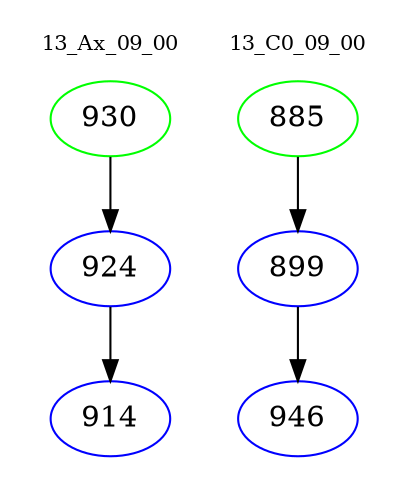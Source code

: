 digraph{
subgraph cluster_0 {
color = white
label = "13_Ax_09_00";
fontsize=10;
T0_930 [label="930", color="green"]
T0_930 -> T0_924 [color="black"]
T0_924 [label="924", color="blue"]
T0_924 -> T0_914 [color="black"]
T0_914 [label="914", color="blue"]
}
subgraph cluster_1 {
color = white
label = "13_C0_09_00";
fontsize=10;
T1_885 [label="885", color="green"]
T1_885 -> T1_899 [color="black"]
T1_899 [label="899", color="blue"]
T1_899 -> T1_946 [color="black"]
T1_946 [label="946", color="blue"]
}
}
